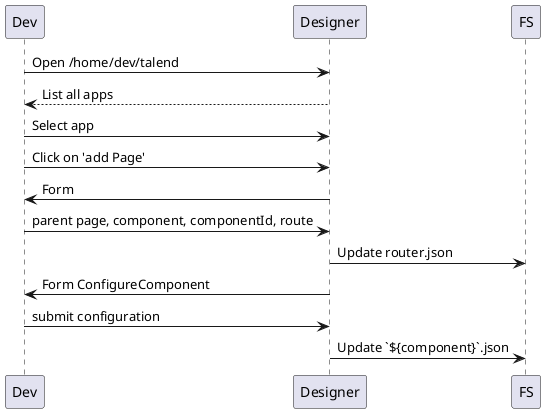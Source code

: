 @startuml
Dev -> Designer: Open /home/dev/talend
Designer --> Dev: List all apps
Dev -> Designer: Select app
Dev -> Designer: Click on 'add Page'
Designer -> Dev: Form
Dev -> Designer: parent page, component, componentId, route
Designer -> FS: Update router.json
Designer -> Dev: Form ConfigureComponent
Dev -> Designer: submit configuration
Designer -> FS: Update `${component}`.json
@enduml
